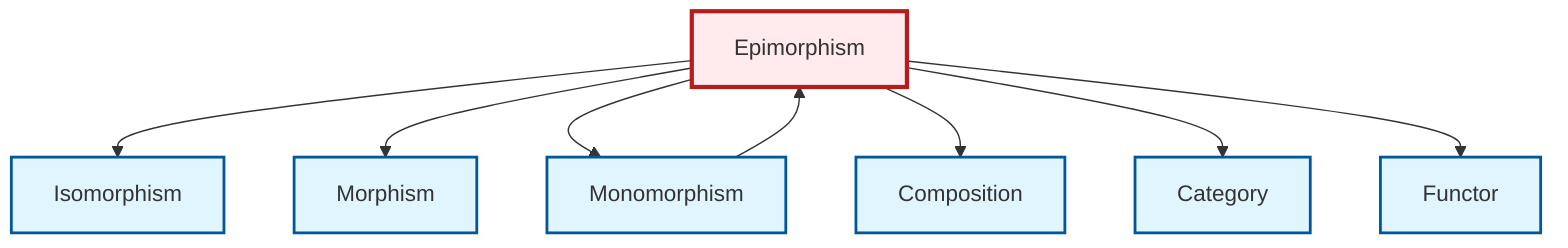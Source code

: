 graph TD
    classDef definition fill:#e1f5fe,stroke:#01579b,stroke-width:2px
    classDef theorem fill:#f3e5f5,stroke:#4a148c,stroke-width:2px
    classDef axiom fill:#fff3e0,stroke:#e65100,stroke-width:2px
    classDef example fill:#e8f5e9,stroke:#1b5e20,stroke-width:2px
    classDef current fill:#ffebee,stroke:#b71c1c,stroke-width:3px
    def-composition["Composition"]:::definition
    def-epimorphism["Epimorphism"]:::definition
    def-monomorphism["Monomorphism"]:::definition
    def-category["Category"]:::definition
    def-functor["Functor"]:::definition
    def-morphism["Morphism"]:::definition
    def-isomorphism["Isomorphism"]:::definition
    def-epimorphism --> def-isomorphism
    def-epimorphism --> def-morphism
    def-epimorphism --> def-monomorphism
    def-epimorphism --> def-composition
    def-epimorphism --> def-category
    def-monomorphism --> def-epimorphism
    def-epimorphism --> def-functor
    class def-epimorphism current